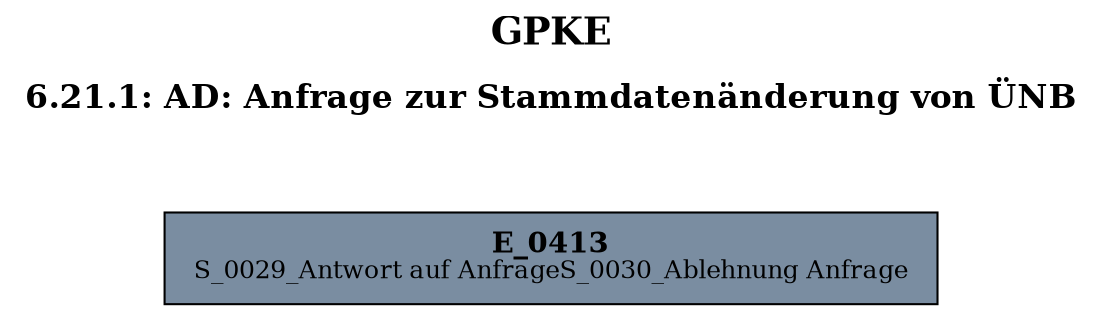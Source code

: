 digraph D {
    labelloc="t";
    label=<<B><FONT POINT-SIZE="18">GPKE</FONT></B><BR/><BR/><B><FONT POINT-SIZE="16">6.21.1: AD: Anfrage zur Stammdatenänderung von ÜNB</FONT></B><BR/><BR/><BR/><BR/>>;
    ratio="compress";
    concentrate=true;
    pack=true;
    rankdir=TB;
    packmode="array";
    size="20,20";
    "Empty" [margin="0.2,0.12", shape=box, style=filled, fillcolor="#7a8da1", label=<<B>E_0413</B><BR align="center"/><FONT point-size="12">S_0029_Antwort auf Anfrage
S_0030_Ablehnung Anfrage</FONT><BR align="center"/>>];


    bgcolor="transparent";
}